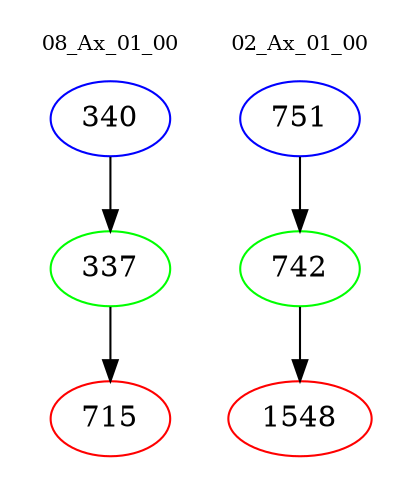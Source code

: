 digraph{
subgraph cluster_0 {
color = white
label = "08_Ax_01_00";
fontsize=10;
T0_340 [label="340", color="blue"]
T0_340 -> T0_337 [color="black"]
T0_337 [label="337", color="green"]
T0_337 -> T0_715 [color="black"]
T0_715 [label="715", color="red"]
}
subgraph cluster_1 {
color = white
label = "02_Ax_01_00";
fontsize=10;
T1_751 [label="751", color="blue"]
T1_751 -> T1_742 [color="black"]
T1_742 [label="742", color="green"]
T1_742 -> T1_1548 [color="black"]
T1_1548 [label="1548", color="red"]
}
}
